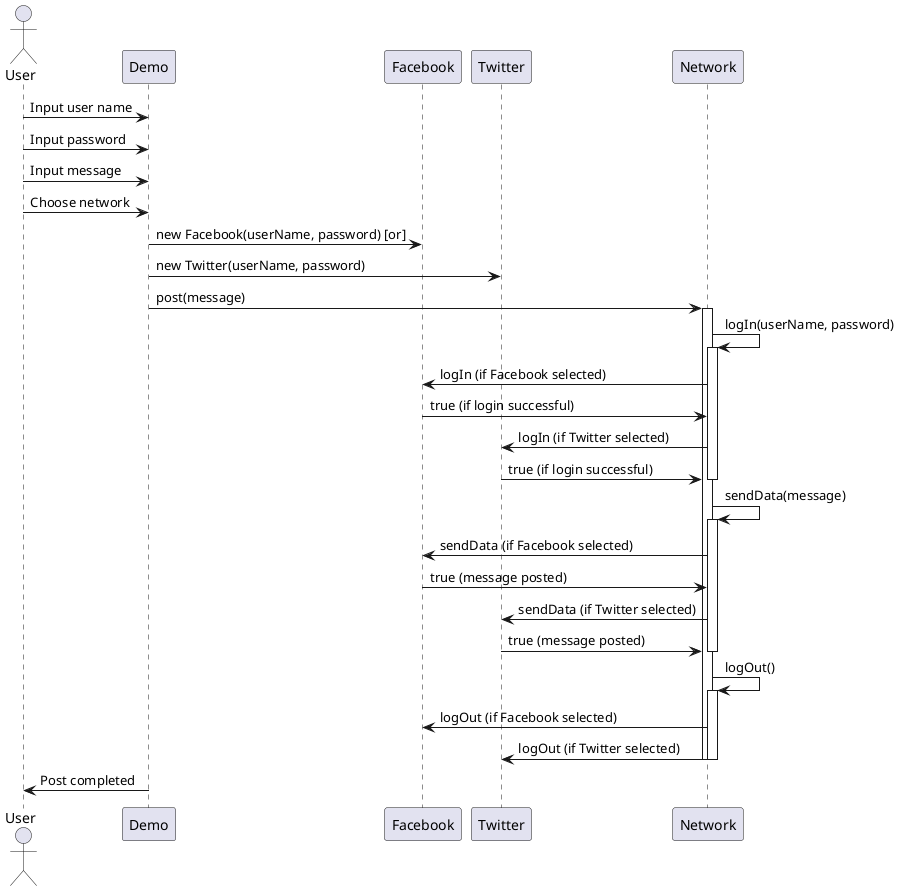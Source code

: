 @startuml
actor User

User -> Demo: Input user name
User -> Demo: Input password
User -> Demo: Input message
User -> Demo: Choose network

Demo -> Facebook: new Facebook(userName, password) [or]
Demo -> Twitter: new Twitter(userName, password)

Demo -> Network: post(message)
activate Network
    Network -> Network: logIn(userName, password)
    activate Network
    Network -> Facebook: logIn (if Facebook selected)
    Facebook -> Network: true (if login successful)
    Network -> Twitter: logIn (if Twitter selected)
    Twitter -> Network: true (if login successful)
    deactivate Network

    Network -> Network: sendData(message)
    activate Network
    Network -> Facebook: sendData (if Facebook selected)
    Facebook -> Network: true (message posted)
    Network -> Twitter: sendData (if Twitter selected)
    Twitter -> Network: true (message posted)
    deactivate Network

    Network -> Network: logOut()
    activate Network
    Network -> Facebook: logOut (if Facebook selected)
    Network -> Twitter: logOut (if Twitter selected)
    deactivate Network
deactivate Network

User <- Demo: Post completed
@enduml
